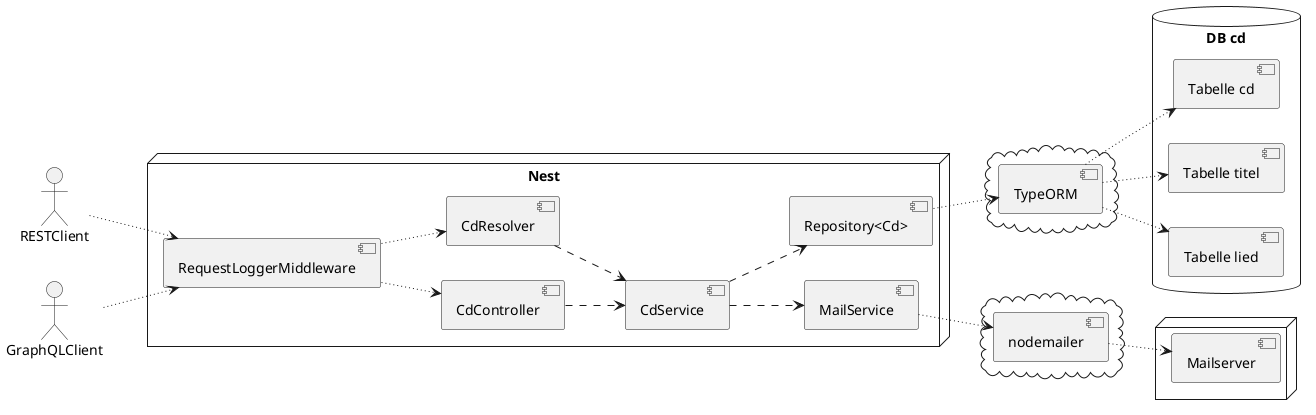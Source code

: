 ' Copyright (C) 2019 - present Juergen Zimmermann, Hochschule Karlsruhe
'
' This program is free software: you can redistribute it and/or modify
' it under the terms of the GNU General Public License as published by
' the Free Software Foundation, either version 3 of the License, or
' (at your option) any later version.
'
' This program is distributed in the hope that it will be useful,
' but WITHOUT ANY WARRANTY; without even the implied warranty of
' MERCHANTABILITY or FITNESS FOR A PARTICULAR PURPOSE.  See the
' GNU General Public License for more details.
'
' You should have received a copy of the GNU General Public License
' along with this program.  If not, see <https://www.gnu.org/licenses/>.

' Preview durch <Alt>d

@startuml Komponenten

left to right direction

actor RESTClient
actor GraphQLClient

node "Nest" {
  [RequestLoggerMiddleware]

  [CdController]
  [CdResolver]

  [CdService]

  [Repository<Cd>]

  [MailService]
}


cloud {
    [TypeORM]
}

cloud {
    [nodemailer]
}

database "DB cd" {
    [Tabelle cd]
    [Tabelle titel]
    [Tabelle lied]
}

node {
    [Mailserver]
}

RESTClient ~~> [RequestLoggerMiddleware]
GraphQLClient ~~> [RequestLoggerMiddleware]

[RequestLoggerMiddleware] ~~> [CdController]
[RequestLoggerMiddleware] ~~> [CdResolver]

[CdController] ..> [CdService]
[CdResolver] ..> [CdService]
[CdService] ..> [Repository<Cd>]

[Repository<Cd>] ~~> [TypeORM]
[TypeORM] ~~> [Tabelle cd]
[TypeORM] ~~> [Tabelle titel]
[TypeORM] ~~> [Tabelle lied]

[CdService] ..> [MailService]
[MailService] ~~> [nodemailer]
[nodemailer] ~~> [Mailserver]



@enduml
